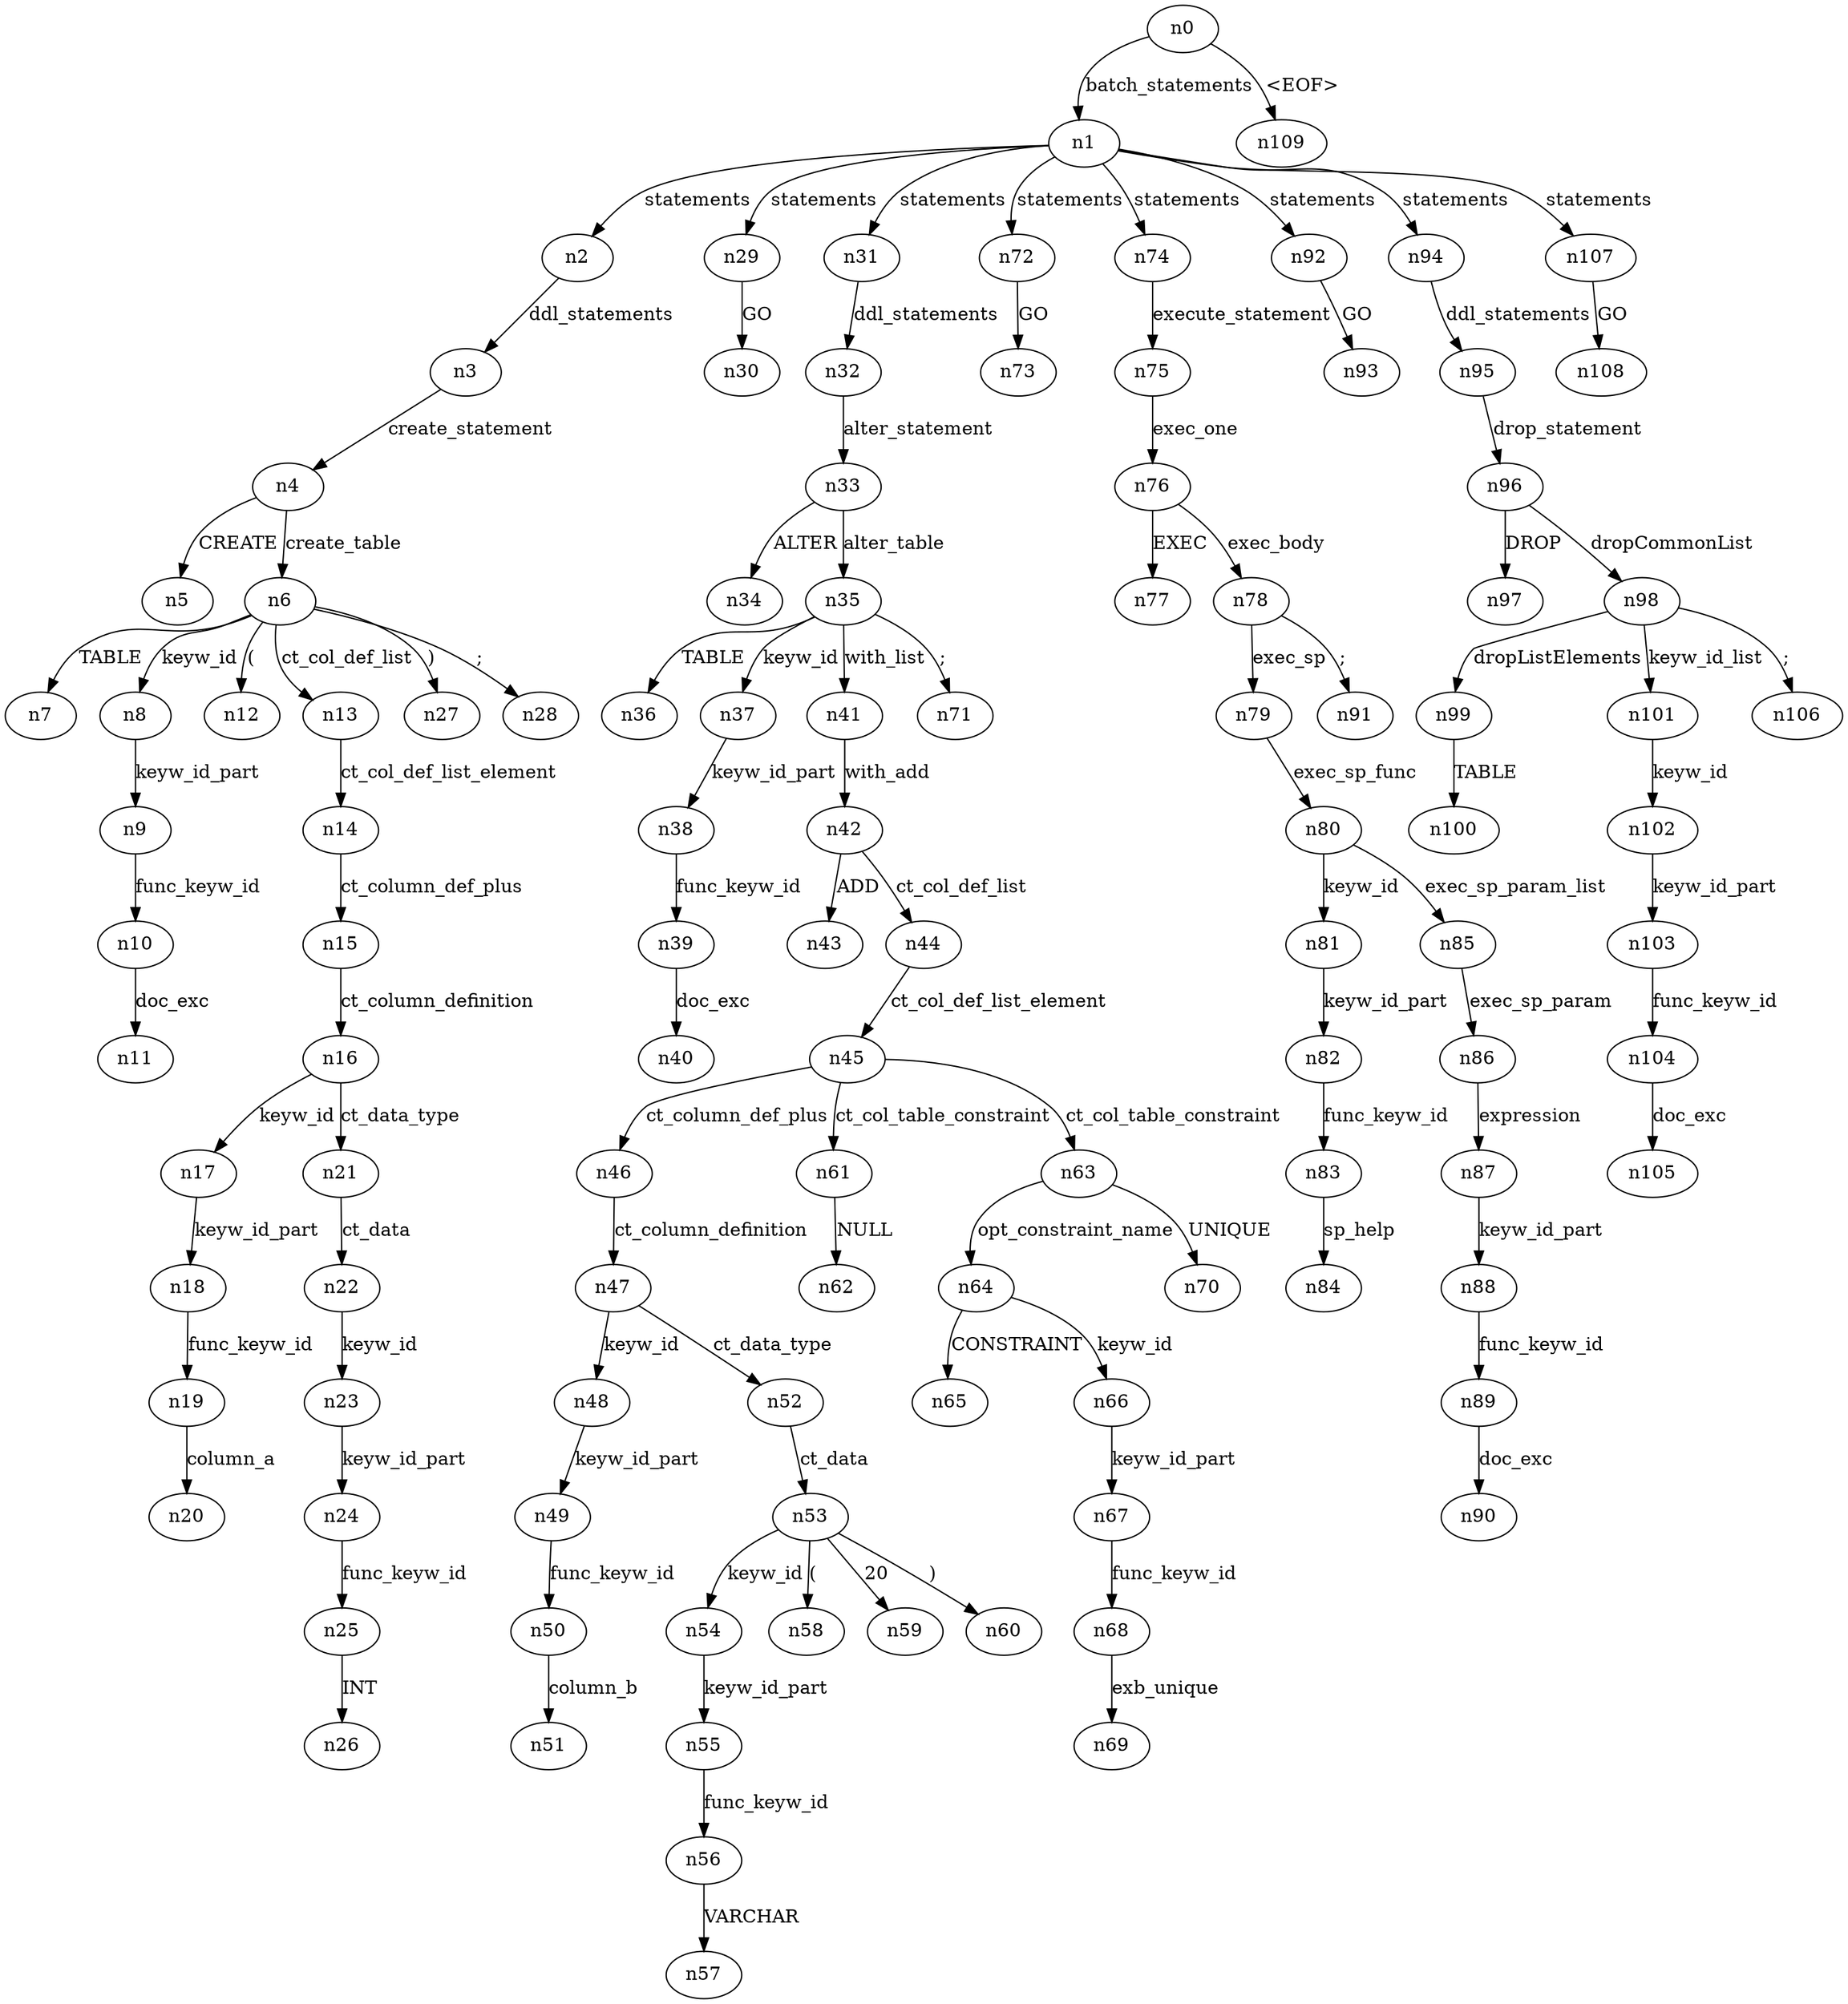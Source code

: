 digraph ParseTree {
  n0 -> n1 [label="batch_statements"];
  n1 -> n2 [label="statements"];
  n2 -> n3 [label="ddl_statements"];
  n3 -> n4 [label="create_statement"];
  n4 -> n5 [label="CREATE"];
  n4 -> n6 [label="create_table"];
  n6 -> n7 [label="TABLE"];
  n6 -> n8 [label="keyw_id"];
  n8 -> n9 [label="keyw_id_part"];
  n9 -> n10 [label="func_keyw_id"];
  n10 -> n11 [label="doc_exc"];
  n6 -> n12 [label="("];
  n6 -> n13 [label="ct_col_def_list"];
  n13 -> n14 [label="ct_col_def_list_element"];
  n14 -> n15 [label="ct_column_def_plus"];
  n15 -> n16 [label="ct_column_definition"];
  n16 -> n17 [label="keyw_id"];
  n17 -> n18 [label="keyw_id_part"];
  n18 -> n19 [label="func_keyw_id"];
  n19 -> n20 [label="column_a"];
  n16 -> n21 [label="ct_data_type"];
  n21 -> n22 [label="ct_data"];
  n22 -> n23 [label="keyw_id"];
  n23 -> n24 [label="keyw_id_part"];
  n24 -> n25 [label="func_keyw_id"];
  n25 -> n26 [label="INT"];
  n6 -> n27 [label=")"];
  n6 -> n28 [label=";"];
  n1 -> n29 [label="statements"];
  n29 -> n30 [label="GO"];
  n1 -> n31 [label="statements"];
  n31 -> n32 [label="ddl_statements"];
  n32 -> n33 [label="alter_statement"];
  n33 -> n34 [label="ALTER"];
  n33 -> n35 [label="alter_table"];
  n35 -> n36 [label="TABLE"];
  n35 -> n37 [label="keyw_id"];
  n37 -> n38 [label="keyw_id_part"];
  n38 -> n39 [label="func_keyw_id"];
  n39 -> n40 [label="doc_exc"];
  n35 -> n41 [label="with_list"];
  n41 -> n42 [label="with_add"];
  n42 -> n43 [label="ADD"];
  n42 -> n44 [label="ct_col_def_list"];
  n44 -> n45 [label="ct_col_def_list_element"];
  n45 -> n46 [label="ct_column_def_plus"];
  n46 -> n47 [label="ct_column_definition"];
  n47 -> n48 [label="keyw_id"];
  n48 -> n49 [label="keyw_id_part"];
  n49 -> n50 [label="func_keyw_id"];
  n50 -> n51 [label="column_b"];
  n47 -> n52 [label="ct_data_type"];
  n52 -> n53 [label="ct_data"];
  n53 -> n54 [label="keyw_id"];
  n54 -> n55 [label="keyw_id_part"];
  n55 -> n56 [label="func_keyw_id"];
  n56 -> n57 [label="VARCHAR"];
  n53 -> n58 [label="("];
  n53 -> n59 [label="20"];
  n53 -> n60 [label=")"];
  n45 -> n61 [label="ct_col_table_constraint"];
  n61 -> n62 [label="NULL"];
  n45 -> n63 [label="ct_col_table_constraint"];
  n63 -> n64 [label="opt_constraint_name"];
  n64 -> n65 [label="CONSTRAINT"];
  n64 -> n66 [label="keyw_id"];
  n66 -> n67 [label="keyw_id_part"];
  n67 -> n68 [label="func_keyw_id"];
  n68 -> n69 [label="exb_unique"];
  n63 -> n70 [label="UNIQUE"];
  n35 -> n71 [label=";"];
  n1 -> n72 [label="statements"];
  n72 -> n73 [label="GO"];
  n1 -> n74 [label="statements"];
  n74 -> n75 [label="execute_statement"];
  n75 -> n76 [label="exec_one"];
  n76 -> n77 [label="EXEC"];
  n76 -> n78 [label="exec_body"];
  n78 -> n79 [label="exec_sp"];
  n79 -> n80 [label="exec_sp_func"];
  n80 -> n81 [label="keyw_id"];
  n81 -> n82 [label="keyw_id_part"];
  n82 -> n83 [label="func_keyw_id"];
  n83 -> n84 [label="sp_help"];
  n80 -> n85 [label="exec_sp_param_list"];
  n85 -> n86 [label="exec_sp_param"];
  n86 -> n87 [label="expression"];
  n87 -> n88 [label="keyw_id_part"];
  n88 -> n89 [label="func_keyw_id"];
  n89 -> n90 [label="doc_exc"];
  n78 -> n91 [label=";"];
  n1 -> n92 [label="statements"];
  n92 -> n93 [label="GO"];
  n1 -> n94 [label="statements"];
  n94 -> n95 [label="ddl_statements"];
  n95 -> n96 [label="drop_statement"];
  n96 -> n97 [label="DROP"];
  n96 -> n98 [label="dropCommonList"];
  n98 -> n99 [label="dropListElements"];
  n99 -> n100 [label="TABLE"];
  n98 -> n101 [label="keyw_id_list"];
  n101 -> n102 [label="keyw_id"];
  n102 -> n103 [label="keyw_id_part"];
  n103 -> n104 [label="func_keyw_id"];
  n104 -> n105 [label="doc_exc"];
  n98 -> n106 [label=";"];
  n1 -> n107 [label="statements"];
  n107 -> n108 [label="GO"];
  n0 -> n109 [label="<EOF>"];
}
